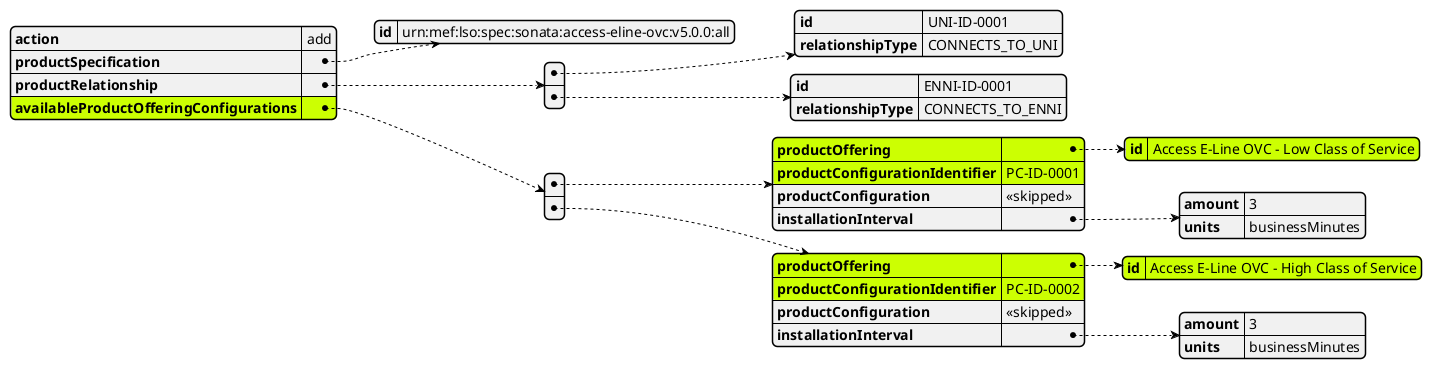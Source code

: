 @startjson


#highlight "availableProductOfferingConfigurations"

#highlight "availableProductOfferingConfigurations" / "0" / "productOffering"
#highlight "availableProductOfferingConfigurations" / "0" / "productOffering" / "id"
#highlight "availableProductOfferingConfigurations" / "0" / "productConfigurationIdentifier"

#highlight "availableProductOfferingConfigurations" / "1" / "productOffering"
#highlight "availableProductOfferingConfigurations" / "1" / "productOffering" / "id"
#highlight "availableProductOfferingConfigurations" / "1" / "productConfigurationIdentifier"


{
  "action": "add",
  "productSpecification": {
    "id": "urn:mef:lso:spec:sonata:access-eline-ovc:v5.0.0:all"
  },
  "productRelationship": [
    {
      "id": "UNI-ID-0001",
      "relationshipType": "CONNECTS_TO_UNI"
    },
    {
      "id": "ENNI-ID-0001",
      "relationshipType": "CONNECTS_TO_ENNI"
    }
  ],
  "availableProductOfferingConfigurations": [
    {
      "productOffering": {
        "id": "Access E-Line OVC - Low Class of Service"
      },
      "productConfigurationIdentifier": "PC-ID-0001",
      "productConfiguration": "<<skipped>>",
      "installationInterval": {
        "amount": 3,
        "units": "businessMinutes"
      }
    },
    {
      "productOffering": {
        "id": "Access E-Line OVC - High Class of Service"
      },
      "productConfigurationIdentifier": "PC-ID-0002",
      "productConfiguration": "<<skipped>>",
      "installationInterval": {
        "amount": 3,
        "units": "businessMinutes"
      }
    }
  ]
}

@endjson